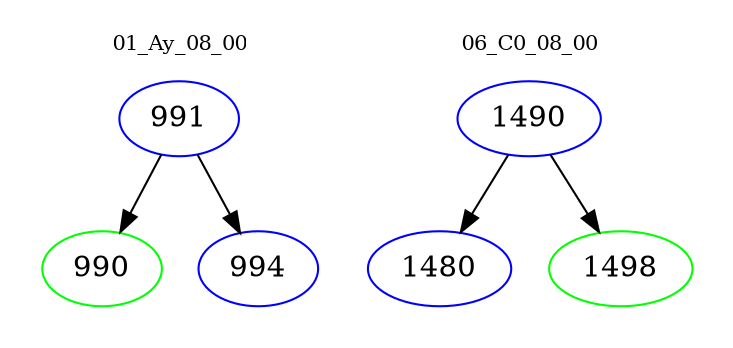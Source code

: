 digraph{
subgraph cluster_0 {
color = white
label = "01_Ay_08_00";
fontsize=10;
T0_991 [label="991", color="blue"]
T0_991 -> T0_990 [color="black"]
T0_990 [label="990", color="green"]
T0_991 -> T0_994 [color="black"]
T0_994 [label="994", color="blue"]
}
subgraph cluster_1 {
color = white
label = "06_C0_08_00";
fontsize=10;
T1_1490 [label="1490", color="blue"]
T1_1490 -> T1_1480 [color="black"]
T1_1480 [label="1480", color="blue"]
T1_1490 -> T1_1498 [color="black"]
T1_1498 [label="1498", color="green"]
}
}
